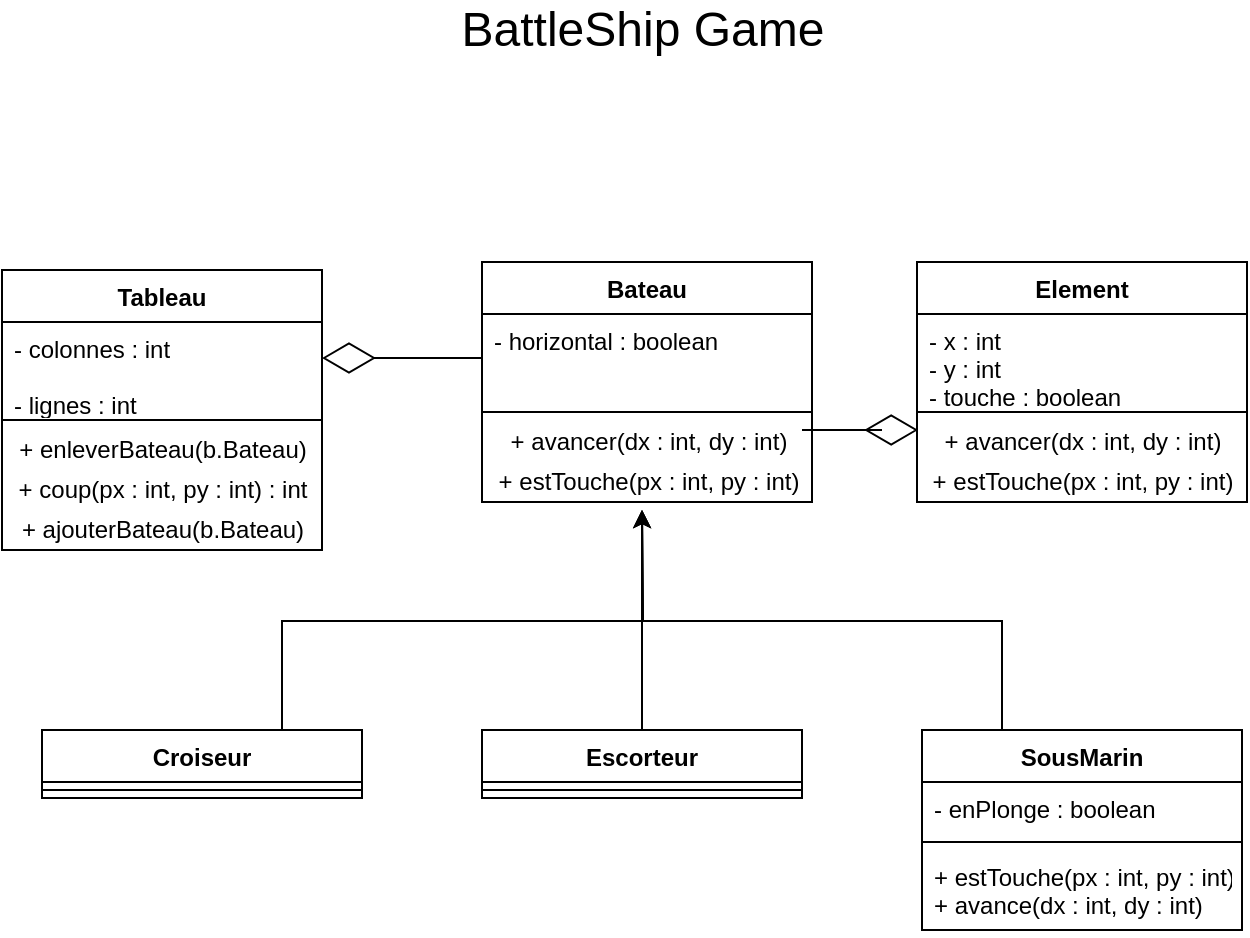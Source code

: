 <mxfile version="16.4.3" type="github">
  <diagram id="C5RBs43oDa-KdzZeNtuy" name="Page-1">
    <mxGraphModel dx="1550" dy="888" grid="1" gridSize="10" guides="1" tooltips="1" connect="1" arrows="1" fold="1" page="1" pageScale="1" pageWidth="827" pageHeight="1169" math="0" shadow="0">
      <root>
        <mxCell id="WIyWlLk6GJQsqaUBKTNV-0" />
        <mxCell id="WIyWlLk6GJQsqaUBKTNV-1" parent="WIyWlLk6GJQsqaUBKTNV-0" />
        <mxCell id="DJdOlvCuJA3KOowB_GKj-5" value="Tableau" style="swimlane;fontStyle=1;align=center;verticalAlign=top;childLayout=stackLayout;horizontal=1;startSize=26;horizontalStack=0;resizeParent=1;resizeParentMax=0;resizeLast=0;collapsible=1;marginBottom=0;" vertex="1" parent="WIyWlLk6GJQsqaUBKTNV-1">
          <mxGeometry x="120" y="230" width="160" height="140" as="geometry">
            <mxRectangle x="120" y="250" width="80" height="26" as="alternateBounds" />
          </mxGeometry>
        </mxCell>
        <mxCell id="DJdOlvCuJA3KOowB_GKj-6" value="- colonnes : int&#xa;&#xa;- lignes : int" style="text;strokeColor=none;fillColor=none;align=left;verticalAlign=top;spacingLeft=4;spacingRight=4;overflow=hidden;rotatable=0;points=[[0,0.5],[1,0.5]];portConstraint=eastwest;" vertex="1" parent="DJdOlvCuJA3KOowB_GKj-5">
          <mxGeometry y="26" width="160" height="44" as="geometry" />
        </mxCell>
        <mxCell id="DJdOlvCuJA3KOowB_GKj-7" value="" style="line;strokeWidth=1;fillColor=none;align=left;verticalAlign=middle;spacingTop=-1;spacingLeft=3;spacingRight=3;rotatable=0;labelPosition=right;points=[];portConstraint=eastwest;" vertex="1" parent="DJdOlvCuJA3KOowB_GKj-5">
          <mxGeometry y="70" width="160" height="10" as="geometry" />
        </mxCell>
        <mxCell id="DJdOlvCuJA3KOowB_GKj-52" value="+ enleverBateau(b.Bateau)" style="text;html=1;align=center;verticalAlign=middle;resizable=0;points=[];autosize=1;strokeColor=none;fillColor=none;" vertex="1" parent="DJdOlvCuJA3KOowB_GKj-5">
          <mxGeometry y="80" width="160" height="20" as="geometry" />
        </mxCell>
        <mxCell id="DJdOlvCuJA3KOowB_GKj-51" value="+ coup(px : int, py : int) : int" style="text;html=1;align=center;verticalAlign=middle;resizable=0;points=[];autosize=1;strokeColor=none;fillColor=none;" vertex="1" parent="DJdOlvCuJA3KOowB_GKj-5">
          <mxGeometry y="100" width="160" height="20" as="geometry" />
        </mxCell>
        <mxCell id="DJdOlvCuJA3KOowB_GKj-49" value="+ ajouterBateau(b.Bateau)" style="text;html=1;align=center;verticalAlign=middle;resizable=0;points=[];autosize=1;strokeColor=none;fillColor=none;" vertex="1" parent="DJdOlvCuJA3KOowB_GKj-5">
          <mxGeometry y="120" width="160" height="20" as="geometry" />
        </mxCell>
        <mxCell id="DJdOlvCuJA3KOowB_GKj-38" style="edgeStyle=orthogonalEdgeStyle;rounded=0;orthogonalLoop=1;jettySize=auto;html=1;exitX=0.25;exitY=0;exitDx=0;exitDy=0;" edge="1" parent="WIyWlLk6GJQsqaUBKTNV-1" source="DJdOlvCuJA3KOowB_GKj-13">
          <mxGeometry relative="1" as="geometry">
            <mxPoint x="440" y="350" as="targetPoint" />
          </mxGeometry>
        </mxCell>
        <mxCell id="DJdOlvCuJA3KOowB_GKj-13" value="SousMarin" style="swimlane;fontStyle=1;align=center;verticalAlign=top;childLayout=stackLayout;horizontal=1;startSize=26;horizontalStack=0;resizeParent=1;resizeParentMax=0;resizeLast=0;collapsible=1;marginBottom=0;" vertex="1" parent="WIyWlLk6GJQsqaUBKTNV-1">
          <mxGeometry x="580" y="460" width="160" height="100" as="geometry" />
        </mxCell>
        <mxCell id="DJdOlvCuJA3KOowB_GKj-14" value="- enPlonge : boolean" style="text;strokeColor=none;fillColor=none;align=left;verticalAlign=top;spacingLeft=4;spacingRight=4;overflow=hidden;rotatable=0;points=[[0,0.5],[1,0.5]];portConstraint=eastwest;" vertex="1" parent="DJdOlvCuJA3KOowB_GKj-13">
          <mxGeometry y="26" width="160" height="26" as="geometry" />
        </mxCell>
        <mxCell id="DJdOlvCuJA3KOowB_GKj-15" value="" style="line;strokeWidth=1;fillColor=none;align=left;verticalAlign=middle;spacingTop=-1;spacingLeft=3;spacingRight=3;rotatable=0;labelPosition=right;points=[];portConstraint=eastwest;" vertex="1" parent="DJdOlvCuJA3KOowB_GKj-13">
          <mxGeometry y="52" width="160" height="8" as="geometry" />
        </mxCell>
        <mxCell id="DJdOlvCuJA3KOowB_GKj-16" value="+ estTouche(px : int, py : int) : int&#xa;+ avance(dx : int, dy : int)" style="text;strokeColor=none;fillColor=none;align=left;verticalAlign=top;spacingLeft=4;spacingRight=4;overflow=hidden;rotatable=0;points=[[0,0.5],[1,0.5]];portConstraint=eastwest;" vertex="1" parent="DJdOlvCuJA3KOowB_GKj-13">
          <mxGeometry y="60" width="160" height="40" as="geometry" />
        </mxCell>
        <mxCell id="DJdOlvCuJA3KOowB_GKj-39" style="edgeStyle=orthogonalEdgeStyle;rounded=0;orthogonalLoop=1;jettySize=auto;html=1;exitX=0.5;exitY=0;exitDx=0;exitDy=0;" edge="1" parent="WIyWlLk6GJQsqaUBKTNV-1" source="DJdOlvCuJA3KOowB_GKj-17">
          <mxGeometry relative="1" as="geometry">
            <mxPoint x="440" y="350" as="targetPoint" />
          </mxGeometry>
        </mxCell>
        <mxCell id="DJdOlvCuJA3KOowB_GKj-17" value="Escorteur" style="swimlane;fontStyle=1;align=center;verticalAlign=top;childLayout=stackLayout;horizontal=1;startSize=26;horizontalStack=0;resizeParent=1;resizeParentMax=0;resizeLast=0;collapsible=1;marginBottom=0;" vertex="1" parent="WIyWlLk6GJQsqaUBKTNV-1">
          <mxGeometry x="360" y="460" width="160" height="34" as="geometry" />
        </mxCell>
        <mxCell id="DJdOlvCuJA3KOowB_GKj-19" value="" style="line;strokeWidth=1;fillColor=none;align=left;verticalAlign=middle;spacingTop=-1;spacingLeft=3;spacingRight=3;rotatable=0;labelPosition=right;points=[];portConstraint=eastwest;" vertex="1" parent="DJdOlvCuJA3KOowB_GKj-17">
          <mxGeometry y="26" width="160" height="8" as="geometry" />
        </mxCell>
        <mxCell id="DJdOlvCuJA3KOowB_GKj-37" style="edgeStyle=orthogonalEdgeStyle;rounded=0;orthogonalLoop=1;jettySize=auto;html=1;exitX=0.75;exitY=0;exitDx=0;exitDy=0;" edge="1" parent="WIyWlLk6GJQsqaUBKTNV-1" source="DJdOlvCuJA3KOowB_GKj-21">
          <mxGeometry relative="1" as="geometry">
            <mxPoint x="440" y="350" as="targetPoint" />
          </mxGeometry>
        </mxCell>
        <mxCell id="DJdOlvCuJA3KOowB_GKj-21" value="Croiseur" style="swimlane;fontStyle=1;align=center;verticalAlign=top;childLayout=stackLayout;horizontal=1;startSize=26;horizontalStack=0;resizeParent=1;resizeParentMax=0;resizeLast=0;collapsible=1;marginBottom=0;" vertex="1" parent="WIyWlLk6GJQsqaUBKTNV-1">
          <mxGeometry x="140" y="460" width="160" height="34" as="geometry" />
        </mxCell>
        <mxCell id="DJdOlvCuJA3KOowB_GKj-23" value="" style="line;strokeWidth=1;fillColor=none;align=left;verticalAlign=middle;spacingTop=-1;spacingLeft=3;spacingRight=3;rotatable=0;labelPosition=right;points=[];portConstraint=eastwest;" vertex="1" parent="DJdOlvCuJA3KOowB_GKj-21">
          <mxGeometry y="26" width="160" height="8" as="geometry" />
        </mxCell>
        <mxCell id="DJdOlvCuJA3KOowB_GKj-28" value="" style="endArrow=diamondThin;endFill=0;endSize=24;html=1;rounded=0;exitX=0;exitY=0.5;exitDx=0;exitDy=0;" edge="1" parent="WIyWlLk6GJQsqaUBKTNV-1" source="DJdOlvCuJA3KOowB_GKj-54">
          <mxGeometry width="160" relative="1" as="geometry">
            <mxPoint x="360" y="286.5" as="sourcePoint" />
            <mxPoint x="280" y="274" as="targetPoint" />
          </mxGeometry>
        </mxCell>
        <mxCell id="DJdOlvCuJA3KOowB_GKj-29" value="" style="endArrow=diamondThin;endFill=0;endSize=24;html=1;rounded=0;entryX=-0.012;entryY=0.923;entryDx=0;entryDy=0;entryPerimeter=0;" edge="1" parent="WIyWlLk6GJQsqaUBKTNV-1">
          <mxGeometry width="160" relative="1" as="geometry">
            <mxPoint x="520" y="310" as="sourcePoint" />
            <mxPoint x="578.08" y="309.998" as="targetPoint" />
            <Array as="points">
              <mxPoint x="560" y="310" />
            </Array>
          </mxGeometry>
        </mxCell>
        <mxCell id="DJdOlvCuJA3KOowB_GKj-53" value="Bateau" style="swimlane;fontStyle=1;align=center;verticalAlign=top;childLayout=stackLayout;horizontal=1;startSize=26;horizontalStack=0;resizeParent=1;resizeParentMax=0;resizeLast=0;collapsible=1;marginBottom=0;" vertex="1" parent="WIyWlLk6GJQsqaUBKTNV-1">
          <mxGeometry x="360" y="226" width="165" height="120" as="geometry">
            <mxRectangle x="120" y="250" width="80" height="26" as="alternateBounds" />
          </mxGeometry>
        </mxCell>
        <mxCell id="DJdOlvCuJA3KOowB_GKj-54" value="- horizontal : boolean" style="text;strokeColor=none;fillColor=none;align=left;verticalAlign=top;spacingLeft=4;spacingRight=4;overflow=hidden;rotatable=0;points=[[0,0.5],[1,0.5]];portConstraint=eastwest;" vertex="1" parent="DJdOlvCuJA3KOowB_GKj-53">
          <mxGeometry y="26" width="165" height="44" as="geometry" />
        </mxCell>
        <mxCell id="DJdOlvCuJA3KOowB_GKj-55" value="" style="line;strokeWidth=1;fillColor=none;align=left;verticalAlign=middle;spacingTop=-1;spacingLeft=3;spacingRight=3;rotatable=0;labelPosition=right;points=[];portConstraint=eastwest;" vertex="1" parent="DJdOlvCuJA3KOowB_GKj-53">
          <mxGeometry y="70" width="165" height="10" as="geometry" />
        </mxCell>
        <mxCell id="DJdOlvCuJA3KOowB_GKj-56" value="+ avancer(dx : int, dy : int)" style="text;html=1;align=center;verticalAlign=middle;resizable=0;points=[];autosize=1;strokeColor=none;fillColor=none;" vertex="1" parent="DJdOlvCuJA3KOowB_GKj-53">
          <mxGeometry y="80" width="165" height="20" as="geometry" />
        </mxCell>
        <mxCell id="DJdOlvCuJA3KOowB_GKj-57" value="+ estTouche(px : int, py : int)" style="text;html=1;align=center;verticalAlign=middle;resizable=0;points=[];autosize=1;strokeColor=none;fillColor=none;" vertex="1" parent="DJdOlvCuJA3KOowB_GKj-53">
          <mxGeometry y="100" width="165" height="20" as="geometry" />
        </mxCell>
        <mxCell id="DJdOlvCuJA3KOowB_GKj-59" value="Element" style="swimlane;fontStyle=1;align=center;verticalAlign=top;childLayout=stackLayout;horizontal=1;startSize=26;horizontalStack=0;resizeParent=1;resizeParentMax=0;resizeLast=0;collapsible=1;marginBottom=0;" vertex="1" parent="WIyWlLk6GJQsqaUBKTNV-1">
          <mxGeometry x="577.5" y="226" width="165" height="120" as="geometry">
            <mxRectangle x="120" y="250" width="80" height="26" as="alternateBounds" />
          </mxGeometry>
        </mxCell>
        <mxCell id="DJdOlvCuJA3KOowB_GKj-60" value="- x : int&#xa;- y : int&#xa;- touche : boolean" style="text;strokeColor=none;fillColor=none;align=left;verticalAlign=top;spacingLeft=4;spacingRight=4;overflow=hidden;rotatable=0;points=[[0,0.5],[1,0.5]];portConstraint=eastwest;" vertex="1" parent="DJdOlvCuJA3KOowB_GKj-59">
          <mxGeometry y="26" width="165" height="44" as="geometry" />
        </mxCell>
        <mxCell id="DJdOlvCuJA3KOowB_GKj-61" value="" style="line;strokeWidth=1;fillColor=none;align=left;verticalAlign=middle;spacingTop=-1;spacingLeft=3;spacingRight=3;rotatable=0;labelPosition=right;points=[];portConstraint=eastwest;" vertex="1" parent="DJdOlvCuJA3KOowB_GKj-59">
          <mxGeometry y="70" width="165" height="10" as="geometry" />
        </mxCell>
        <mxCell id="DJdOlvCuJA3KOowB_GKj-62" value="+ avancer(dx : int, dy : int)" style="text;html=1;align=center;verticalAlign=middle;resizable=0;points=[];autosize=1;strokeColor=none;fillColor=none;" vertex="1" parent="DJdOlvCuJA3KOowB_GKj-59">
          <mxGeometry y="80" width="165" height="20" as="geometry" />
        </mxCell>
        <mxCell id="DJdOlvCuJA3KOowB_GKj-63" value="+ estTouche(px : int, py : int)" style="text;html=1;align=center;verticalAlign=middle;resizable=0;points=[];autosize=1;strokeColor=none;fillColor=none;" vertex="1" parent="DJdOlvCuJA3KOowB_GKj-59">
          <mxGeometry y="100" width="165" height="20" as="geometry" />
        </mxCell>
        <mxCell id="DJdOlvCuJA3KOowB_GKj-65" value="&lt;font style=&quot;font-size: 24px&quot;&gt;BattleShip Game&lt;/font&gt;" style="text;html=1;align=center;verticalAlign=middle;resizable=0;points=[];autosize=1;strokeColor=none;fillColor=none;fontSize=12;fontFamily=Helvetica;fontColor=default;" vertex="1" parent="WIyWlLk6GJQsqaUBKTNV-1">
          <mxGeometry x="340" y="100" width="200" height="20" as="geometry" />
        </mxCell>
      </root>
    </mxGraphModel>
  </diagram>
</mxfile>
